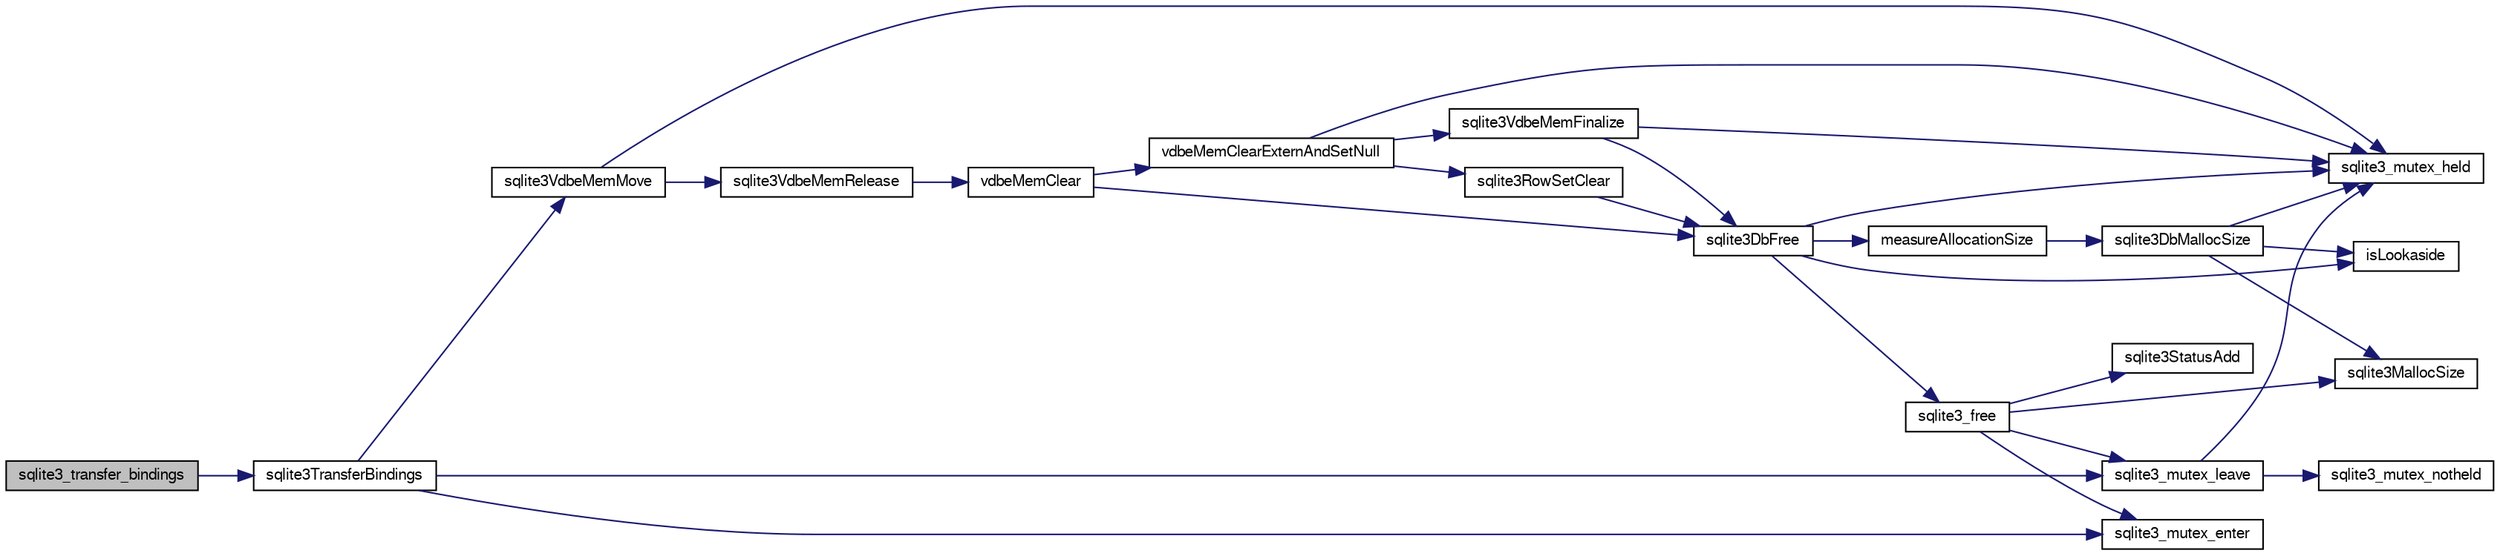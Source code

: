 digraph "sqlite3_transfer_bindings"
{
  edge [fontname="FreeSans",fontsize="10",labelfontname="FreeSans",labelfontsize="10"];
  node [fontname="FreeSans",fontsize="10",shape=record];
  rankdir="LR";
  Node390476 [label="sqlite3_transfer_bindings",height=0.2,width=0.4,color="black", fillcolor="grey75", style="filled", fontcolor="black"];
  Node390476 -> Node390477 [color="midnightblue",fontsize="10",style="solid",fontname="FreeSans"];
  Node390477 [label="sqlite3TransferBindings",height=0.2,width=0.4,color="black", fillcolor="white", style="filled",URL="$sqlite3_8c.html#a9158a497436de1e5aa7067e4daf18d8e"];
  Node390477 -> Node390478 [color="midnightblue",fontsize="10",style="solid",fontname="FreeSans"];
  Node390478 [label="sqlite3_mutex_enter",height=0.2,width=0.4,color="black", fillcolor="white", style="filled",URL="$sqlite3_8c.html#a1c12cde690bd89f104de5cbad12a6bf5"];
  Node390477 -> Node390479 [color="midnightblue",fontsize="10",style="solid",fontname="FreeSans"];
  Node390479 [label="sqlite3VdbeMemMove",height=0.2,width=0.4,color="black", fillcolor="white", style="filled",URL="$sqlite3_8c.html#a6c01f0d847f3ea4846a85198b6201ffc"];
  Node390479 -> Node390480 [color="midnightblue",fontsize="10",style="solid",fontname="FreeSans"];
  Node390480 [label="sqlite3_mutex_held",height=0.2,width=0.4,color="black", fillcolor="white", style="filled",URL="$sqlite3_8c.html#acf77da68932b6bc163c5e68547ecc3e7"];
  Node390479 -> Node390481 [color="midnightblue",fontsize="10",style="solid",fontname="FreeSans"];
  Node390481 [label="sqlite3VdbeMemRelease",height=0.2,width=0.4,color="black", fillcolor="white", style="filled",URL="$sqlite3_8c.html#a90606361dbeba88159fd6ff03fcc10cc"];
  Node390481 -> Node390482 [color="midnightblue",fontsize="10",style="solid",fontname="FreeSans"];
  Node390482 [label="vdbeMemClear",height=0.2,width=0.4,color="black", fillcolor="white", style="filled",URL="$sqlite3_8c.html#a489eef6e55ad0dadf67578726b935d12"];
  Node390482 -> Node390483 [color="midnightblue",fontsize="10",style="solid",fontname="FreeSans"];
  Node390483 [label="vdbeMemClearExternAndSetNull",height=0.2,width=0.4,color="black", fillcolor="white", style="filled",URL="$sqlite3_8c.html#a29c41a360fb0e86b817777daf061230c"];
  Node390483 -> Node390480 [color="midnightblue",fontsize="10",style="solid",fontname="FreeSans"];
  Node390483 -> Node390484 [color="midnightblue",fontsize="10",style="solid",fontname="FreeSans"];
  Node390484 [label="sqlite3VdbeMemFinalize",height=0.2,width=0.4,color="black", fillcolor="white", style="filled",URL="$sqlite3_8c.html#a2568220f48ddef81b1c43e401042d9d2"];
  Node390484 -> Node390480 [color="midnightblue",fontsize="10",style="solid",fontname="FreeSans"];
  Node390484 -> Node390485 [color="midnightblue",fontsize="10",style="solid",fontname="FreeSans"];
  Node390485 [label="sqlite3DbFree",height=0.2,width=0.4,color="black", fillcolor="white", style="filled",URL="$sqlite3_8c.html#ac70ab821a6607b4a1b909582dc37a069"];
  Node390485 -> Node390480 [color="midnightblue",fontsize="10",style="solid",fontname="FreeSans"];
  Node390485 -> Node390486 [color="midnightblue",fontsize="10",style="solid",fontname="FreeSans"];
  Node390486 [label="measureAllocationSize",height=0.2,width=0.4,color="black", fillcolor="white", style="filled",URL="$sqlite3_8c.html#a45731e644a22fdb756e2b6337224217a"];
  Node390486 -> Node390487 [color="midnightblue",fontsize="10",style="solid",fontname="FreeSans"];
  Node390487 [label="sqlite3DbMallocSize",height=0.2,width=0.4,color="black", fillcolor="white", style="filled",URL="$sqlite3_8c.html#aa397e5a8a03495203a0767abf0a71f86"];
  Node390487 -> Node390488 [color="midnightblue",fontsize="10",style="solid",fontname="FreeSans"];
  Node390488 [label="sqlite3MallocSize",height=0.2,width=0.4,color="black", fillcolor="white", style="filled",URL="$sqlite3_8c.html#acf5d2a5f35270bafb050bd2def576955"];
  Node390487 -> Node390480 [color="midnightblue",fontsize="10",style="solid",fontname="FreeSans"];
  Node390487 -> Node390489 [color="midnightblue",fontsize="10",style="solid",fontname="FreeSans"];
  Node390489 [label="isLookaside",height=0.2,width=0.4,color="black", fillcolor="white", style="filled",URL="$sqlite3_8c.html#a770fa05ff9717b75e16f4d968a77b897"];
  Node390485 -> Node390489 [color="midnightblue",fontsize="10",style="solid",fontname="FreeSans"];
  Node390485 -> Node390490 [color="midnightblue",fontsize="10",style="solid",fontname="FreeSans"];
  Node390490 [label="sqlite3_free",height=0.2,width=0.4,color="black", fillcolor="white", style="filled",URL="$sqlite3_8c.html#a6552349e36a8a691af5487999ab09519"];
  Node390490 -> Node390478 [color="midnightblue",fontsize="10",style="solid",fontname="FreeSans"];
  Node390490 -> Node390491 [color="midnightblue",fontsize="10",style="solid",fontname="FreeSans"];
  Node390491 [label="sqlite3StatusAdd",height=0.2,width=0.4,color="black", fillcolor="white", style="filled",URL="$sqlite3_8c.html#afa029f93586aeab4cc85360905dae9cd"];
  Node390490 -> Node390488 [color="midnightblue",fontsize="10",style="solid",fontname="FreeSans"];
  Node390490 -> Node390492 [color="midnightblue",fontsize="10",style="solid",fontname="FreeSans"];
  Node390492 [label="sqlite3_mutex_leave",height=0.2,width=0.4,color="black", fillcolor="white", style="filled",URL="$sqlite3_8c.html#a5838d235601dbd3c1fa993555c6bcc93"];
  Node390492 -> Node390480 [color="midnightblue",fontsize="10",style="solid",fontname="FreeSans"];
  Node390492 -> Node390493 [color="midnightblue",fontsize="10",style="solid",fontname="FreeSans"];
  Node390493 [label="sqlite3_mutex_notheld",height=0.2,width=0.4,color="black", fillcolor="white", style="filled",URL="$sqlite3_8c.html#a83967c837c1c000d3b5adcfaa688f5dc"];
  Node390483 -> Node390494 [color="midnightblue",fontsize="10",style="solid",fontname="FreeSans"];
  Node390494 [label="sqlite3RowSetClear",height=0.2,width=0.4,color="black", fillcolor="white", style="filled",URL="$sqlite3_8c.html#ae153de0cd969511a607e26deeca80342"];
  Node390494 -> Node390485 [color="midnightblue",fontsize="10",style="solid",fontname="FreeSans"];
  Node390482 -> Node390485 [color="midnightblue",fontsize="10",style="solid",fontname="FreeSans"];
  Node390477 -> Node390492 [color="midnightblue",fontsize="10",style="solid",fontname="FreeSans"];
}
